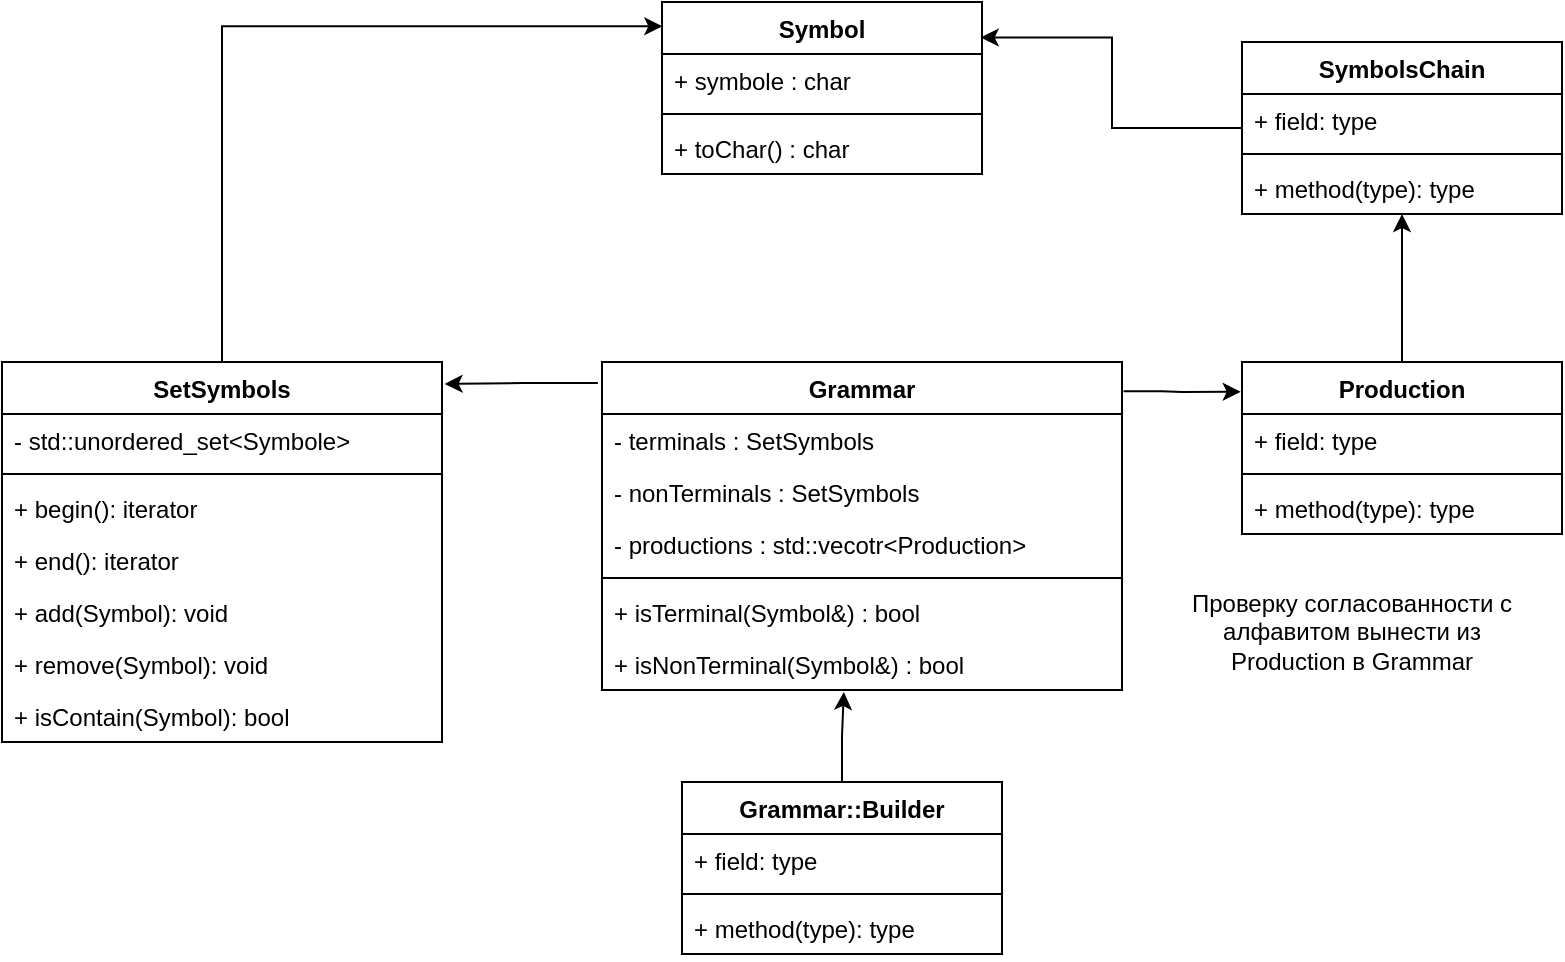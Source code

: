 <mxfile version="12.8.1" type="device"><diagram id="wNAF7G-Qne-9F53biNJd" name="Page-1"><mxGraphModel dx="2763" dy="1280" grid="1" gridSize="10" guides="1" tooltips="1" connect="1" arrows="1" fold="1" page="1" pageScale="1" pageWidth="827" pageHeight="1169" math="0" shadow="0"><root><mxCell id="0"/><mxCell id="1" parent="0"/><mxCell id="XTeHVxqpTF8VPgl3kn22-20" style="edgeStyle=orthogonalEdgeStyle;rounded=0;orthogonalLoop=1;jettySize=auto;html=1;exitX=-0.008;exitY=0.064;exitDx=0;exitDy=0;entryX=1.006;entryY=0.058;entryDx=0;entryDy=0;entryPerimeter=0;exitPerimeter=0;" edge="1" parent="1" source="XTeHVxqpTF8VPgl3kn22-1" target="XTeHVxqpTF8VPgl3kn22-8"><mxGeometry relative="1" as="geometry"/></mxCell><mxCell id="XTeHVxqpTF8VPgl3kn22-26" style="edgeStyle=orthogonalEdgeStyle;rounded=0;orthogonalLoop=1;jettySize=auto;html=1;entryX=-0.004;entryY=0.173;entryDx=0;entryDy=0;entryPerimeter=0;exitX=1.003;exitY=0.089;exitDx=0;exitDy=0;exitPerimeter=0;" edge="1" parent="1" source="XTeHVxqpTF8VPgl3kn22-1" target="XTeHVxqpTF8VPgl3kn22-22"><mxGeometry relative="1" as="geometry"><Array as="points"><mxPoint x="540" y="465"/><mxPoint x="550" y="465"/><mxPoint x="550" y="545"/></Array></mxGeometry></mxCell><mxCell id="XTeHVxqpTF8VPgl3kn22-1" value="Grammar" style="swimlane;fontStyle=1;align=center;verticalAlign=top;childLayout=stackLayout;horizontal=1;startSize=26;horizontalStack=0;resizeParent=1;resizeParentMax=0;resizeLast=0;collapsible=1;marginBottom=0;" vertex="1" parent="1"><mxGeometry x="260" y="450" width="260" height="164" as="geometry"/></mxCell><mxCell id="XTeHVxqpTF8VPgl3kn22-2" value="- terminals : SetSymbols" style="text;strokeColor=none;fillColor=none;align=left;verticalAlign=top;spacingLeft=4;spacingRight=4;overflow=hidden;rotatable=0;points=[[0,0.5],[1,0.5]];portConstraint=eastwest;" vertex="1" parent="XTeHVxqpTF8VPgl3kn22-1"><mxGeometry y="26" width="260" height="26" as="geometry"/></mxCell><mxCell id="XTeHVxqpTF8VPgl3kn22-5" value="- nonTerminals : SetSymbols" style="text;strokeColor=none;fillColor=none;align=left;verticalAlign=top;spacingLeft=4;spacingRight=4;overflow=hidden;rotatable=0;points=[[0,0.5],[1,0.5]];portConstraint=eastwest;" vertex="1" parent="XTeHVxqpTF8VPgl3kn22-1"><mxGeometry y="52" width="260" height="26" as="geometry"/></mxCell><mxCell id="XTeHVxqpTF8VPgl3kn22-6" value="- productions : std::vecotr&lt;Production&gt;" style="text;strokeColor=none;fillColor=none;align=left;verticalAlign=top;spacingLeft=4;spacingRight=4;overflow=hidden;rotatable=0;points=[[0,0.5],[1,0.5]];portConstraint=eastwest;" vertex="1" parent="XTeHVxqpTF8VPgl3kn22-1"><mxGeometry y="78" width="260" height="26" as="geometry"/></mxCell><mxCell id="XTeHVxqpTF8VPgl3kn22-3" value="" style="line;strokeWidth=1;fillColor=none;align=left;verticalAlign=middle;spacingTop=-1;spacingLeft=3;spacingRight=3;rotatable=0;labelPosition=right;points=[];portConstraint=eastwest;" vertex="1" parent="XTeHVxqpTF8VPgl3kn22-1"><mxGeometry y="104" width="260" height="8" as="geometry"/></mxCell><mxCell id="XTeHVxqpTF8VPgl3kn22-4" value="+ isTerminal(Symbol&amp;) : bool" style="text;strokeColor=none;fillColor=none;align=left;verticalAlign=top;spacingLeft=4;spacingRight=4;overflow=hidden;rotatable=0;points=[[0,0.5],[1,0.5]];portConstraint=eastwest;" vertex="1" parent="XTeHVxqpTF8VPgl3kn22-1"><mxGeometry y="112" width="260" height="26" as="geometry"/></mxCell><mxCell id="XTeHVxqpTF8VPgl3kn22-7" value="+ isNonTerminal(Symbol&amp;) : bool" style="text;strokeColor=none;fillColor=none;align=left;verticalAlign=top;spacingLeft=4;spacingRight=4;overflow=hidden;rotatable=0;points=[[0,0.5],[1,0.5]];portConstraint=eastwest;" vertex="1" parent="XTeHVxqpTF8VPgl3kn22-1"><mxGeometry y="138" width="260" height="26" as="geometry"/></mxCell><mxCell id="XTeHVxqpTF8VPgl3kn22-21" style="edgeStyle=orthogonalEdgeStyle;rounded=0;orthogonalLoop=1;jettySize=auto;html=1;entryX=0.001;entryY=0.141;entryDx=0;entryDy=0;entryPerimeter=0;exitX=0.5;exitY=0;exitDx=0;exitDy=0;" edge="1" parent="1" source="XTeHVxqpTF8VPgl3kn22-8" target="XTeHVxqpTF8VPgl3kn22-16"><mxGeometry relative="1" as="geometry"/></mxCell><mxCell id="XTeHVxqpTF8VPgl3kn22-8" value="SetSymbols" style="swimlane;fontStyle=1;align=center;verticalAlign=top;childLayout=stackLayout;horizontal=1;startSize=26;horizontalStack=0;resizeParent=1;resizeParentMax=0;resizeLast=0;collapsible=1;marginBottom=0;" vertex="1" parent="1"><mxGeometry x="-40" y="450" width="220" height="190" as="geometry"/></mxCell><mxCell id="XTeHVxqpTF8VPgl3kn22-9" value="- std::unordered_set&lt;Symbole&gt;" style="text;strokeColor=none;fillColor=none;align=left;verticalAlign=top;spacingLeft=4;spacingRight=4;overflow=hidden;rotatable=0;points=[[0,0.5],[1,0.5]];portConstraint=eastwest;" vertex="1" parent="XTeHVxqpTF8VPgl3kn22-8"><mxGeometry y="26" width="220" height="26" as="geometry"/></mxCell><mxCell id="XTeHVxqpTF8VPgl3kn22-10" value="" style="line;strokeWidth=1;fillColor=none;align=left;verticalAlign=middle;spacingTop=-1;spacingLeft=3;spacingRight=3;rotatable=0;labelPosition=right;points=[];portConstraint=eastwest;" vertex="1" parent="XTeHVxqpTF8VPgl3kn22-8"><mxGeometry y="52" width="220" height="8" as="geometry"/></mxCell><mxCell id="XTeHVxqpTF8VPgl3kn22-11" value="+ begin(): iterator" style="text;strokeColor=none;fillColor=none;align=left;verticalAlign=top;spacingLeft=4;spacingRight=4;overflow=hidden;rotatable=0;points=[[0,0.5],[1,0.5]];portConstraint=eastwest;" vertex="1" parent="XTeHVxqpTF8VPgl3kn22-8"><mxGeometry y="60" width="220" height="26" as="geometry"/></mxCell><mxCell id="XTeHVxqpTF8VPgl3kn22-12" value="+ end(): iterator" style="text;strokeColor=none;fillColor=none;align=left;verticalAlign=top;spacingLeft=4;spacingRight=4;overflow=hidden;rotatable=0;points=[[0,0.5],[1,0.5]];portConstraint=eastwest;" vertex="1" parent="XTeHVxqpTF8VPgl3kn22-8"><mxGeometry y="86" width="220" height="26" as="geometry"/></mxCell><mxCell id="XTeHVxqpTF8VPgl3kn22-13" value="+ add(Symbol): void" style="text;strokeColor=none;fillColor=none;align=left;verticalAlign=top;spacingLeft=4;spacingRight=4;overflow=hidden;rotatable=0;points=[[0,0.5],[1,0.5]];portConstraint=eastwest;" vertex="1" parent="XTeHVxqpTF8VPgl3kn22-8"><mxGeometry y="112" width="220" height="26" as="geometry"/></mxCell><mxCell id="XTeHVxqpTF8VPgl3kn22-14" value="+ remove(Symbol): void" style="text;strokeColor=none;fillColor=none;align=left;verticalAlign=top;spacingLeft=4;spacingRight=4;overflow=hidden;rotatable=0;points=[[0,0.5],[1,0.5]];portConstraint=eastwest;" vertex="1" parent="XTeHVxqpTF8VPgl3kn22-8"><mxGeometry y="138" width="220" height="26" as="geometry"/></mxCell><mxCell id="XTeHVxqpTF8VPgl3kn22-15" value="+ isContain(Symbol): bool" style="text;strokeColor=none;fillColor=none;align=left;verticalAlign=top;spacingLeft=4;spacingRight=4;overflow=hidden;rotatable=0;points=[[0,0.5],[1,0.5]];portConstraint=eastwest;" vertex="1" parent="XTeHVxqpTF8VPgl3kn22-8"><mxGeometry y="164" width="220" height="26" as="geometry"/></mxCell><mxCell id="XTeHVxqpTF8VPgl3kn22-16" value="Symbol" style="swimlane;fontStyle=1;align=center;verticalAlign=top;childLayout=stackLayout;horizontal=1;startSize=26;horizontalStack=0;resizeParent=1;resizeParentMax=0;resizeLast=0;collapsible=1;marginBottom=0;" vertex="1" parent="1"><mxGeometry x="290" y="270" width="160" height="86" as="geometry"/></mxCell><mxCell id="XTeHVxqpTF8VPgl3kn22-17" value="+ symbole : char" style="text;strokeColor=none;fillColor=none;align=left;verticalAlign=top;spacingLeft=4;spacingRight=4;overflow=hidden;rotatable=0;points=[[0,0.5],[1,0.5]];portConstraint=eastwest;" vertex="1" parent="XTeHVxqpTF8VPgl3kn22-16"><mxGeometry y="26" width="160" height="26" as="geometry"/></mxCell><mxCell id="XTeHVxqpTF8VPgl3kn22-18" value="" style="line;strokeWidth=1;fillColor=none;align=left;verticalAlign=middle;spacingTop=-1;spacingLeft=3;spacingRight=3;rotatable=0;labelPosition=right;points=[];portConstraint=eastwest;" vertex="1" parent="XTeHVxqpTF8VPgl3kn22-16"><mxGeometry y="52" width="160" height="8" as="geometry"/></mxCell><mxCell id="XTeHVxqpTF8VPgl3kn22-19" value="+ toChar() : char" style="text;strokeColor=none;fillColor=none;align=left;verticalAlign=top;spacingLeft=4;spacingRight=4;overflow=hidden;rotatable=0;points=[[0,0.5],[1,0.5]];portConstraint=eastwest;" vertex="1" parent="XTeHVxqpTF8VPgl3kn22-16"><mxGeometry y="60" width="160" height="26" as="geometry"/></mxCell><mxCell id="XTeHVxqpTF8VPgl3kn22-33" style="edgeStyle=orthogonalEdgeStyle;rounded=0;orthogonalLoop=1;jettySize=auto;html=1;entryX=0.5;entryY=1;entryDx=0;entryDy=0;" edge="1" parent="1" source="XTeHVxqpTF8VPgl3kn22-22" target="XTeHVxqpTF8VPgl3kn22-29"><mxGeometry relative="1" as="geometry"/></mxCell><mxCell id="XTeHVxqpTF8VPgl3kn22-22" value="Production" style="swimlane;fontStyle=1;align=center;verticalAlign=top;childLayout=stackLayout;horizontal=1;startSize=26;horizontalStack=0;resizeParent=1;resizeParentMax=0;resizeLast=0;collapsible=1;marginBottom=0;" vertex="1" parent="1"><mxGeometry x="580" y="450" width="160" height="86" as="geometry"/></mxCell><mxCell id="XTeHVxqpTF8VPgl3kn22-23" value="+ field: type" style="text;strokeColor=none;fillColor=none;align=left;verticalAlign=top;spacingLeft=4;spacingRight=4;overflow=hidden;rotatable=0;points=[[0,0.5],[1,0.5]];portConstraint=eastwest;" vertex="1" parent="XTeHVxqpTF8VPgl3kn22-22"><mxGeometry y="26" width="160" height="26" as="geometry"/></mxCell><mxCell id="XTeHVxqpTF8VPgl3kn22-24" value="" style="line;strokeWidth=1;fillColor=none;align=left;verticalAlign=middle;spacingTop=-1;spacingLeft=3;spacingRight=3;rotatable=0;labelPosition=right;points=[];portConstraint=eastwest;" vertex="1" parent="XTeHVxqpTF8VPgl3kn22-22"><mxGeometry y="52" width="160" height="8" as="geometry"/></mxCell><mxCell id="XTeHVxqpTF8VPgl3kn22-25" value="+ method(type): type" style="text;strokeColor=none;fillColor=none;align=left;verticalAlign=top;spacingLeft=4;spacingRight=4;overflow=hidden;rotatable=0;points=[[0,0.5],[1,0.5]];portConstraint=eastwest;" vertex="1" parent="XTeHVxqpTF8VPgl3kn22-22"><mxGeometry y="60" width="160" height="26" as="geometry"/></mxCell><mxCell id="XTeHVxqpTF8VPgl3kn22-34" style="edgeStyle=orthogonalEdgeStyle;rounded=0;orthogonalLoop=1;jettySize=auto;html=1;entryX=0.996;entryY=0.206;entryDx=0;entryDy=0;entryPerimeter=0;" edge="1" parent="1" source="XTeHVxqpTF8VPgl3kn22-29" target="XTeHVxqpTF8VPgl3kn22-16"><mxGeometry relative="1" as="geometry"/></mxCell><mxCell id="XTeHVxqpTF8VPgl3kn22-29" value="SymbolsChain" style="swimlane;fontStyle=1;align=center;verticalAlign=top;childLayout=stackLayout;horizontal=1;startSize=26;horizontalStack=0;resizeParent=1;resizeParentMax=0;resizeLast=0;collapsible=1;marginBottom=0;" vertex="1" parent="1"><mxGeometry x="580" y="290" width="160" height="86" as="geometry"/></mxCell><mxCell id="XTeHVxqpTF8VPgl3kn22-30" value="+ field: type" style="text;strokeColor=none;fillColor=none;align=left;verticalAlign=top;spacingLeft=4;spacingRight=4;overflow=hidden;rotatable=0;points=[[0,0.5],[1,0.5]];portConstraint=eastwest;" vertex="1" parent="XTeHVxqpTF8VPgl3kn22-29"><mxGeometry y="26" width="160" height="26" as="geometry"/></mxCell><mxCell id="XTeHVxqpTF8VPgl3kn22-31" value="" style="line;strokeWidth=1;fillColor=none;align=left;verticalAlign=middle;spacingTop=-1;spacingLeft=3;spacingRight=3;rotatable=0;labelPosition=right;points=[];portConstraint=eastwest;" vertex="1" parent="XTeHVxqpTF8VPgl3kn22-29"><mxGeometry y="52" width="160" height="8" as="geometry"/></mxCell><mxCell id="XTeHVxqpTF8VPgl3kn22-32" value="+ method(type): type" style="text;strokeColor=none;fillColor=none;align=left;verticalAlign=top;spacingLeft=4;spacingRight=4;overflow=hidden;rotatable=0;points=[[0,0.5],[1,0.5]];portConstraint=eastwest;" vertex="1" parent="XTeHVxqpTF8VPgl3kn22-29"><mxGeometry y="60" width="160" height="26" as="geometry"/></mxCell><mxCell id="XTeHVxqpTF8VPgl3kn22-39" style="edgeStyle=orthogonalEdgeStyle;rounded=0;orthogonalLoop=1;jettySize=auto;html=1;entryX=0.465;entryY=1.038;entryDx=0;entryDy=0;entryPerimeter=0;" edge="1" parent="1" source="XTeHVxqpTF8VPgl3kn22-35" target="XTeHVxqpTF8VPgl3kn22-7"><mxGeometry relative="1" as="geometry"/></mxCell><mxCell id="XTeHVxqpTF8VPgl3kn22-35" value="Grammar::Builder" style="swimlane;fontStyle=1;align=center;verticalAlign=top;childLayout=stackLayout;horizontal=1;startSize=26;horizontalStack=0;resizeParent=1;resizeParentMax=0;resizeLast=0;collapsible=1;marginBottom=0;" vertex="1" parent="1"><mxGeometry x="300" y="660" width="160" height="86" as="geometry"/></mxCell><mxCell id="XTeHVxqpTF8VPgl3kn22-36" value="+ field: type" style="text;strokeColor=none;fillColor=none;align=left;verticalAlign=top;spacingLeft=4;spacingRight=4;overflow=hidden;rotatable=0;points=[[0,0.5],[1,0.5]];portConstraint=eastwest;" vertex="1" parent="XTeHVxqpTF8VPgl3kn22-35"><mxGeometry y="26" width="160" height="26" as="geometry"/></mxCell><mxCell id="XTeHVxqpTF8VPgl3kn22-37" value="" style="line;strokeWidth=1;fillColor=none;align=left;verticalAlign=middle;spacingTop=-1;spacingLeft=3;spacingRight=3;rotatable=0;labelPosition=right;points=[];portConstraint=eastwest;" vertex="1" parent="XTeHVxqpTF8VPgl3kn22-35"><mxGeometry y="52" width="160" height="8" as="geometry"/></mxCell><mxCell id="XTeHVxqpTF8VPgl3kn22-38" value="+ method(type): type" style="text;strokeColor=none;fillColor=none;align=left;verticalAlign=top;spacingLeft=4;spacingRight=4;overflow=hidden;rotatable=0;points=[[0,0.5],[1,0.5]];portConstraint=eastwest;" vertex="1" parent="XTeHVxqpTF8VPgl3kn22-35"><mxGeometry y="60" width="160" height="26" as="geometry"/></mxCell><mxCell id="XTeHVxqpTF8VPgl3kn22-40" value="Проверку согласованности с алфавитом вынести из Production в Grammar" style="text;html=1;strokeColor=none;fillColor=none;align=center;verticalAlign=middle;whiteSpace=wrap;rounded=0;" vertex="1" parent="1"><mxGeometry x="540" y="575" width="190" height="20" as="geometry"/></mxCell></root></mxGraphModel></diagram></mxfile>
